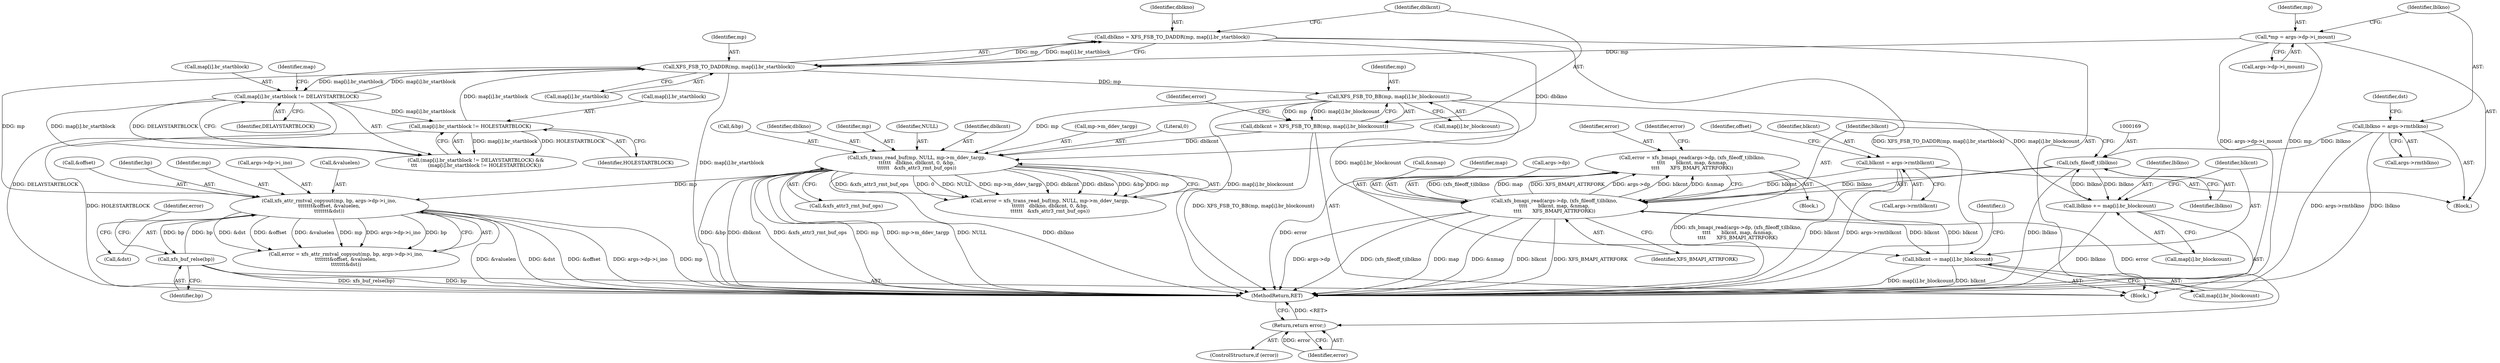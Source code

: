 digraph "0_linux_8275cdd0e7ac550dcce2b3ef6d2fb3b808c1ae59_8@API" {
"1000162" [label="(Call,error = xfs_bmapi_read(args->dp, (xfs_fileoff_t)lblkno,\n\t\t\t\t       blkcnt, map, &nmap,\n\t\t\t\t       XFS_BMAPI_ATTRFORK))"];
"1000164" [label="(Call,xfs_bmapi_read(args->dp, (xfs_fileoff_t)lblkno,\n\t\t\t\t       blkcnt, map, &nmap,\n\t\t\t\t       XFS_BMAPI_ATTRFORK))"];
"1000168" [label="(Call,(xfs_fileoff_t)lblkno)"];
"1000275" [label="(Call,lblkno += map[i].br_blockcount)"];
"1000227" [label="(Call,XFS_FSB_TO_BB(mp, map[i].br_blockcount))"];
"1000218" [label="(Call,XFS_FSB_TO_DADDR(mp, map[i].br_startblock))"];
"1000106" [label="(Call,*mp = args->dp->i_mount)"];
"1000255" [label="(Call,xfs_attr_rmtval_copyout(mp, bp, args->dp->i_ino,\n\t\t\t\t\t\t\t&offset, &valuelen,\n\t\t\t\t\t\t\t&dst))"];
"1000236" [label="(Call,xfs_trans_read_buf(mp, NULL, mp->m_ddev_targp,\n\t\t\t\t\t\t   dblkno, dblkcnt, 0, &bp,\n\t\t\t\t\t\t   &xfs_attr3_rmt_buf_ops))"];
"1000216" [label="(Call,dblkno = XFS_FSB_TO_DADDR(mp, map[i].br_startblock))"];
"1000225" [label="(Call,dblkcnt = XFS_FSB_TO_BB(mp, map[i].br_blockcount))"];
"1000269" [label="(Call,xfs_buf_relse(bp))"];
"1000209" [label="(Call,map[i].br_startblock != HOLESTARTBLOCK)"];
"1000202" [label="(Call,map[i].br_startblock != DELAYSTARTBLOCK)"];
"1000115" [label="(Call,lblkno = args->rmtblkno)"];
"1000282" [label="(Call,blkcnt -= map[i].br_blockcount)"];
"1000135" [label="(Call,blkcnt = args->rmtblkcnt)"];
"1000178" [label="(Return,return error;)"];
"1000209" [label="(Call,map[i].br_startblock != HOLESTARTBLOCK)"];
"1000283" [label="(Identifier,blkcnt)"];
"1000173" [label="(Call,&nmap)"];
"1000227" [label="(Call,XFS_FSB_TO_BB(mp, map[i].br_blockcount))"];
"1000255" [label="(Call,xfs_attr_rmtval_copyout(mp, bp, args->dp->i_ino,\n\t\t\t\t\t\t\t&offset, &valuelen,\n\t\t\t\t\t\t\t&dst))"];
"1000116" [label="(Identifier,lblkno)"];
"1000258" [label="(Call,args->dp->i_ino)"];
"1000177" [label="(Identifier,error)"];
"1000267" [label="(Call,&dst)"];
"1000143" [label="(Identifier,offset)"];
"1000226" [label="(Identifier,dblkcnt)"];
"1000239" [label="(Call,mp->m_ddev_targp)"];
"1000275" [label="(Call,lblkno += map[i].br_blockcount)"];
"1000265" [label="(Call,&valuelen)"];
"1000137" [label="(Call,args->rmtblkcnt)"];
"1000220" [label="(Call,map[i].br_startblock)"];
"1000168" [label="(Call,(xfs_fileoff_t)lblkno)"];
"1000277" [label="(Call,map[i].br_blockcount)"];
"1000218" [label="(Call,XFS_FSB_TO_DADDR(mp, map[i].br_startblock))"];
"1000263" [label="(Call,&offset)"];
"1000210" [label="(Call,map[i].br_startblock)"];
"1000295" [label="(MethodReturn,RET)"];
"1000203" [label="(Call,map[i].br_startblock)"];
"1000253" [label="(Call,error = xfs_attr_rmtval_copyout(mp, bp, args->dp->i_ino,\n\t\t\t\t\t\t\t&offset, &valuelen,\n\t\t\t\t\t\t\t&dst))"];
"1000115" [label="(Call,lblkno = args->rmtblkno)"];
"1000247" [label="(Call,&xfs_attr3_rmt_buf_ops)"];
"1000212" [label="(Identifier,map)"];
"1000164" [label="(Call,xfs_bmapi_read(args->dp, (xfs_fileoff_t)lblkno,\n\t\t\t\t       blkcnt, map, &nmap,\n\t\t\t\t       XFS_BMAPI_ATTRFORK))"];
"1000257" [label="(Identifier,bp)"];
"1000162" [label="(Call,error = xfs_bmapi_read(args->dp, (xfs_fileoff_t)lblkno,\n\t\t\t\t       blkcnt, map, &nmap,\n\t\t\t\t       XFS_BMAPI_ATTRFORK))"];
"1000219" [label="(Identifier,mp)"];
"1000256" [label="(Identifier,mp)"];
"1000269" [label="(Call,xfs_buf_relse(bp))"];
"1000171" [label="(Identifier,blkcnt)"];
"1000234" [label="(Call,error = xfs_trans_read_buf(mp, NULL, mp->m_ddev_targp,\n\t\t\t\t\t\t   dblkno, dblkcnt, 0, &bp,\n\t\t\t\t\t\t   &xfs_attr3_rmt_buf_ops))"];
"1000217" [label="(Identifier,dblkno)"];
"1000272" [label="(Identifier,error)"];
"1000108" [label="(Call,args->dp->i_mount)"];
"1000197" [label="(Block,)"];
"1000178" [label="(Return,return error;)"];
"1000229" [label="(Call,map[i].br_blockcount)"];
"1000236" [label="(Call,xfs_trans_read_buf(mp, NULL, mp->m_ddev_targp,\n\t\t\t\t\t\t   dblkno, dblkcnt, 0, &bp,\n\t\t\t\t\t\t   &xfs_attr3_rmt_buf_ops))"];
"1000201" [label="(Call,(map[i].br_startblock != DELAYSTARTBLOCK) &&\n\t\t\t       (map[i].br_startblock != HOLESTARTBLOCK))"];
"1000117" [label="(Call,args->rmtblkno)"];
"1000244" [label="(Literal,0)"];
"1000176" [label="(ControlStructure,if (error))"];
"1000107" [label="(Identifier,mp)"];
"1000135" [label="(Call,blkcnt = args->rmtblkcnt)"];
"1000170" [label="(Identifier,lblkno)"];
"1000103" [label="(Block,)"];
"1000106" [label="(Call,*mp = args->dp->i_mount)"];
"1000235" [label="(Identifier,error)"];
"1000245" [label="(Call,&bp)"];
"1000242" [label="(Identifier,dblkno)"];
"1000215" [label="(Identifier,HOLESTARTBLOCK)"];
"1000282" [label="(Call,blkcnt -= map[i].br_blockcount)"];
"1000175" [label="(Identifier,XFS_BMAPI_ATTRFORK)"];
"1000158" [label="(Block,)"];
"1000237" [label="(Identifier,mp)"];
"1000284" [label="(Call,map[i].br_blockcount)"];
"1000228" [label="(Identifier,mp)"];
"1000163" [label="(Identifier,error)"];
"1000238" [label="(Identifier,NULL)"];
"1000196" [label="(Identifier,i)"];
"1000276" [label="(Identifier,lblkno)"];
"1000243" [label="(Identifier,dblkcnt)"];
"1000122" [label="(Identifier,dst)"];
"1000225" [label="(Call,dblkcnt = XFS_FSB_TO_BB(mp, map[i].br_blockcount))"];
"1000208" [label="(Identifier,DELAYSTARTBLOCK)"];
"1000172" [label="(Identifier,map)"];
"1000216" [label="(Call,dblkno = XFS_FSB_TO_DADDR(mp, map[i].br_startblock))"];
"1000179" [label="(Identifier,error)"];
"1000202" [label="(Call,map[i].br_startblock != DELAYSTARTBLOCK)"];
"1000270" [label="(Identifier,bp)"];
"1000165" [label="(Call,args->dp)"];
"1000136" [label="(Identifier,blkcnt)"];
"1000162" -> "1000158"  [label="AST: "];
"1000162" -> "1000164"  [label="CFG: "];
"1000163" -> "1000162"  [label="AST: "];
"1000164" -> "1000162"  [label="AST: "];
"1000177" -> "1000162"  [label="CFG: "];
"1000162" -> "1000295"  [label="DDG: xfs_bmapi_read(args->dp, (xfs_fileoff_t)lblkno,\n\t\t\t\t       blkcnt, map, &nmap,\n\t\t\t\t       XFS_BMAPI_ATTRFORK)"];
"1000162" -> "1000295"  [label="DDG: error"];
"1000164" -> "1000162"  [label="DDG: (xfs_fileoff_t)lblkno"];
"1000164" -> "1000162"  [label="DDG: map"];
"1000164" -> "1000162"  [label="DDG: XFS_BMAPI_ATTRFORK"];
"1000164" -> "1000162"  [label="DDG: args->dp"];
"1000164" -> "1000162"  [label="DDG: blkcnt"];
"1000164" -> "1000162"  [label="DDG: &nmap"];
"1000162" -> "1000178"  [label="DDG: error"];
"1000164" -> "1000175"  [label="CFG: "];
"1000165" -> "1000164"  [label="AST: "];
"1000168" -> "1000164"  [label="AST: "];
"1000171" -> "1000164"  [label="AST: "];
"1000172" -> "1000164"  [label="AST: "];
"1000173" -> "1000164"  [label="AST: "];
"1000175" -> "1000164"  [label="AST: "];
"1000164" -> "1000295"  [label="DDG: (xfs_fileoff_t)lblkno"];
"1000164" -> "1000295"  [label="DDG: map"];
"1000164" -> "1000295"  [label="DDG: &nmap"];
"1000164" -> "1000295"  [label="DDG: blkcnt"];
"1000164" -> "1000295"  [label="DDG: XFS_BMAPI_ATTRFORK"];
"1000164" -> "1000295"  [label="DDG: args->dp"];
"1000168" -> "1000164"  [label="DDG: lblkno"];
"1000282" -> "1000164"  [label="DDG: blkcnt"];
"1000135" -> "1000164"  [label="DDG: blkcnt"];
"1000164" -> "1000282"  [label="DDG: blkcnt"];
"1000168" -> "1000170"  [label="CFG: "];
"1000169" -> "1000168"  [label="AST: "];
"1000170" -> "1000168"  [label="AST: "];
"1000171" -> "1000168"  [label="CFG: "];
"1000168" -> "1000295"  [label="DDG: lblkno"];
"1000275" -> "1000168"  [label="DDG: lblkno"];
"1000115" -> "1000168"  [label="DDG: lblkno"];
"1000168" -> "1000275"  [label="DDG: lblkno"];
"1000275" -> "1000197"  [label="AST: "];
"1000275" -> "1000277"  [label="CFG: "];
"1000276" -> "1000275"  [label="AST: "];
"1000277" -> "1000275"  [label="AST: "];
"1000283" -> "1000275"  [label="CFG: "];
"1000275" -> "1000295"  [label="DDG: lblkno"];
"1000227" -> "1000275"  [label="DDG: map[i].br_blockcount"];
"1000227" -> "1000225"  [label="AST: "];
"1000227" -> "1000229"  [label="CFG: "];
"1000228" -> "1000227"  [label="AST: "];
"1000229" -> "1000227"  [label="AST: "];
"1000225" -> "1000227"  [label="CFG: "];
"1000227" -> "1000295"  [label="DDG: map[i].br_blockcount"];
"1000227" -> "1000225"  [label="DDG: mp"];
"1000227" -> "1000225"  [label="DDG: map[i].br_blockcount"];
"1000218" -> "1000227"  [label="DDG: mp"];
"1000227" -> "1000236"  [label="DDG: mp"];
"1000227" -> "1000282"  [label="DDG: map[i].br_blockcount"];
"1000218" -> "1000216"  [label="AST: "];
"1000218" -> "1000220"  [label="CFG: "];
"1000219" -> "1000218"  [label="AST: "];
"1000220" -> "1000218"  [label="AST: "];
"1000216" -> "1000218"  [label="CFG: "];
"1000218" -> "1000295"  [label="DDG: map[i].br_startblock"];
"1000218" -> "1000202"  [label="DDG: map[i].br_startblock"];
"1000218" -> "1000216"  [label="DDG: mp"];
"1000218" -> "1000216"  [label="DDG: map[i].br_startblock"];
"1000106" -> "1000218"  [label="DDG: mp"];
"1000255" -> "1000218"  [label="DDG: mp"];
"1000209" -> "1000218"  [label="DDG: map[i].br_startblock"];
"1000202" -> "1000218"  [label="DDG: map[i].br_startblock"];
"1000106" -> "1000103"  [label="AST: "];
"1000106" -> "1000108"  [label="CFG: "];
"1000107" -> "1000106"  [label="AST: "];
"1000108" -> "1000106"  [label="AST: "];
"1000116" -> "1000106"  [label="CFG: "];
"1000106" -> "1000295"  [label="DDG: args->dp->i_mount"];
"1000106" -> "1000295"  [label="DDG: mp"];
"1000255" -> "1000253"  [label="AST: "];
"1000255" -> "1000267"  [label="CFG: "];
"1000256" -> "1000255"  [label="AST: "];
"1000257" -> "1000255"  [label="AST: "];
"1000258" -> "1000255"  [label="AST: "];
"1000263" -> "1000255"  [label="AST: "];
"1000265" -> "1000255"  [label="AST: "];
"1000267" -> "1000255"  [label="AST: "];
"1000253" -> "1000255"  [label="CFG: "];
"1000255" -> "1000295"  [label="DDG: &valuelen"];
"1000255" -> "1000295"  [label="DDG: &dst"];
"1000255" -> "1000295"  [label="DDG: &offset"];
"1000255" -> "1000295"  [label="DDG: args->dp->i_ino"];
"1000255" -> "1000295"  [label="DDG: mp"];
"1000255" -> "1000253"  [label="DDG: &dst"];
"1000255" -> "1000253"  [label="DDG: &offset"];
"1000255" -> "1000253"  [label="DDG: &valuelen"];
"1000255" -> "1000253"  [label="DDG: mp"];
"1000255" -> "1000253"  [label="DDG: args->dp->i_ino"];
"1000255" -> "1000253"  [label="DDG: bp"];
"1000236" -> "1000255"  [label="DDG: mp"];
"1000269" -> "1000255"  [label="DDG: bp"];
"1000255" -> "1000269"  [label="DDG: bp"];
"1000236" -> "1000234"  [label="AST: "];
"1000236" -> "1000247"  [label="CFG: "];
"1000237" -> "1000236"  [label="AST: "];
"1000238" -> "1000236"  [label="AST: "];
"1000239" -> "1000236"  [label="AST: "];
"1000242" -> "1000236"  [label="AST: "];
"1000243" -> "1000236"  [label="AST: "];
"1000244" -> "1000236"  [label="AST: "];
"1000245" -> "1000236"  [label="AST: "];
"1000247" -> "1000236"  [label="AST: "];
"1000234" -> "1000236"  [label="CFG: "];
"1000236" -> "1000295"  [label="DDG: mp"];
"1000236" -> "1000295"  [label="DDG: mp->m_ddev_targp"];
"1000236" -> "1000295"  [label="DDG: NULL"];
"1000236" -> "1000295"  [label="DDG: dblkno"];
"1000236" -> "1000295"  [label="DDG: &bp"];
"1000236" -> "1000295"  [label="DDG: dblkcnt"];
"1000236" -> "1000295"  [label="DDG: &xfs_attr3_rmt_buf_ops"];
"1000236" -> "1000234"  [label="DDG: &xfs_attr3_rmt_buf_ops"];
"1000236" -> "1000234"  [label="DDG: 0"];
"1000236" -> "1000234"  [label="DDG: NULL"];
"1000236" -> "1000234"  [label="DDG: mp->m_ddev_targp"];
"1000236" -> "1000234"  [label="DDG: dblkcnt"];
"1000236" -> "1000234"  [label="DDG: dblkno"];
"1000236" -> "1000234"  [label="DDG: &bp"];
"1000236" -> "1000234"  [label="DDG: mp"];
"1000216" -> "1000236"  [label="DDG: dblkno"];
"1000225" -> "1000236"  [label="DDG: dblkcnt"];
"1000216" -> "1000197"  [label="AST: "];
"1000217" -> "1000216"  [label="AST: "];
"1000226" -> "1000216"  [label="CFG: "];
"1000216" -> "1000295"  [label="DDG: XFS_FSB_TO_DADDR(mp, map[i].br_startblock)"];
"1000225" -> "1000197"  [label="AST: "];
"1000226" -> "1000225"  [label="AST: "];
"1000235" -> "1000225"  [label="CFG: "];
"1000225" -> "1000295"  [label="DDG: XFS_FSB_TO_BB(mp, map[i].br_blockcount)"];
"1000269" -> "1000197"  [label="AST: "];
"1000269" -> "1000270"  [label="CFG: "];
"1000270" -> "1000269"  [label="AST: "];
"1000272" -> "1000269"  [label="CFG: "];
"1000269" -> "1000295"  [label="DDG: xfs_buf_relse(bp)"];
"1000269" -> "1000295"  [label="DDG: bp"];
"1000209" -> "1000201"  [label="AST: "];
"1000209" -> "1000215"  [label="CFG: "];
"1000210" -> "1000209"  [label="AST: "];
"1000215" -> "1000209"  [label="AST: "];
"1000201" -> "1000209"  [label="CFG: "];
"1000209" -> "1000295"  [label="DDG: HOLESTARTBLOCK"];
"1000209" -> "1000201"  [label="DDG: map[i].br_startblock"];
"1000209" -> "1000201"  [label="DDG: HOLESTARTBLOCK"];
"1000202" -> "1000209"  [label="DDG: map[i].br_startblock"];
"1000202" -> "1000201"  [label="AST: "];
"1000202" -> "1000208"  [label="CFG: "];
"1000203" -> "1000202"  [label="AST: "];
"1000208" -> "1000202"  [label="AST: "];
"1000212" -> "1000202"  [label="CFG: "];
"1000201" -> "1000202"  [label="CFG: "];
"1000202" -> "1000295"  [label="DDG: DELAYSTARTBLOCK"];
"1000202" -> "1000201"  [label="DDG: map[i].br_startblock"];
"1000202" -> "1000201"  [label="DDG: DELAYSTARTBLOCK"];
"1000115" -> "1000103"  [label="AST: "];
"1000115" -> "1000117"  [label="CFG: "];
"1000116" -> "1000115"  [label="AST: "];
"1000117" -> "1000115"  [label="AST: "];
"1000122" -> "1000115"  [label="CFG: "];
"1000115" -> "1000295"  [label="DDG: args->rmtblkno"];
"1000115" -> "1000295"  [label="DDG: lblkno"];
"1000282" -> "1000197"  [label="AST: "];
"1000282" -> "1000284"  [label="CFG: "];
"1000283" -> "1000282"  [label="AST: "];
"1000284" -> "1000282"  [label="AST: "];
"1000196" -> "1000282"  [label="CFG: "];
"1000282" -> "1000295"  [label="DDG: map[i].br_blockcount"];
"1000282" -> "1000295"  [label="DDG: blkcnt"];
"1000135" -> "1000103"  [label="AST: "];
"1000135" -> "1000137"  [label="CFG: "];
"1000136" -> "1000135"  [label="AST: "];
"1000137" -> "1000135"  [label="AST: "];
"1000143" -> "1000135"  [label="CFG: "];
"1000135" -> "1000295"  [label="DDG: blkcnt"];
"1000135" -> "1000295"  [label="DDG: args->rmtblkcnt"];
"1000178" -> "1000176"  [label="AST: "];
"1000178" -> "1000179"  [label="CFG: "];
"1000179" -> "1000178"  [label="AST: "];
"1000295" -> "1000178"  [label="CFG: "];
"1000178" -> "1000295"  [label="DDG: <RET>"];
"1000179" -> "1000178"  [label="DDG: error"];
}
